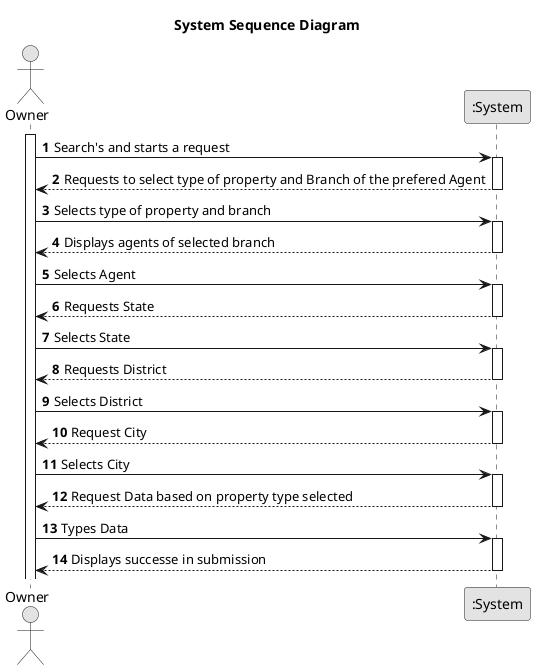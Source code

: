 @startuml
skinparam monochrome true
skinparam packageStyle rectangle
skinparam shadowing false

title System Sequence Diagram

autonumber

actor "Owner" as Owner
participant ":System" as System


activate Owner

Owner -> System : Search's and starts a request

activate System

System-->Owner :Requests to select type of property and Branch of the prefered Agent
deactivate System


Owner -> System : Selects type of property and branch

activate System

System -->Owner:Displays agents of selected branch
deactivate System

Owner -> System :Selects Agent
activate System

System --> Owner : Requests State
deactivate System

Owner -> System : Selects State
activate System

Owner<--System: Requests District
deactivate System

Owner -> System : Selects District
activate System

System --> Owner:Request City
deactivate System
Owner -> System : Selects City
activate System

System --> Owner :  Request Data based on property type selected
deactivate System
Owner -> System : Types Data
activate System

System --> Owner: Displays successe in submission
deactivate System






@enduml